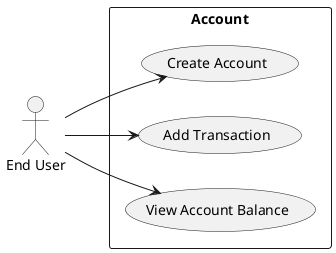 Account Use Case 'Archer Financial'

@startuml
left to right direction
actor "End User" as user
rectangle Account {
	usecase "Create Account" as UC1
	usecase "Add Transaction" as UC2
	usecase "View Account Balance" as UC3
}

user--> UC1
user--> UC2
user--> UC3
@enduml